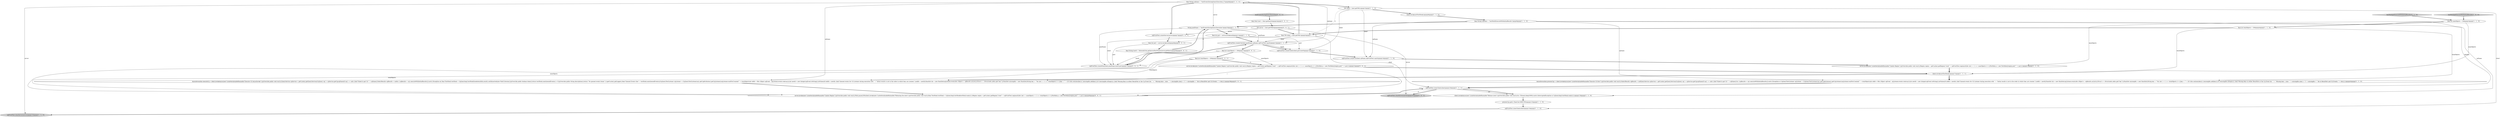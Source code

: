 digraph {
10 [style = filled, label = "final String cqName = \"testMultiExecuteWithInitialResults\"@@@9@@@['1', '1', '0']", fillcolor = white, shape = ellipse image = "AAA0AAABBB1BBB"];
16 [style = filled, label = "final int numObjects = 200@@@3@@@['1', '1', '0']", fillcolor = white, shape = ellipse image = "AAA0AAABBB1BBB"];
17 [style = filled, label = "client.invoke(setTestHook())@@@27@@@['1', '1', '1']", fillcolor = white, shape = ellipse image = "AAA0AAABBB1BBB"];
31 [style = filled, label = "final int numObjects = 200@@@13@@@['0', '0', '1']", fillcolor = white, shape = ellipse image = "AAA0AAABBB3BBB"];
32 [style = filled, label = "final int port = server.invoke(null)@@@8@@@['0', '0', '1']", fillcolor = white, shape = ellipse image = "AAA0AAABBB3BBB"];
27 [style = filled, label = "cqDUnitTest.closeServer(server)@@@105@@@['0', '0', '1']", fillcolor = lightgray, shape = ellipse image = "AAA0AAABBB3BBB"];
9 [style = filled, label = "client.invokeAsync(new CacheSerializableRunnable(\"Release latch\"){@Override public void run2(){try {Thread.sleep(5000)}catch (InterruptedException e) CqQueryImpl.testHook.ready()}})@@@118@@@['1', '1', '0']", fillcolor = white, shape = ellipse image = "AAA0AAABBB1BBB"];
3 [style = filled, label = "processCqs.get(1,TimeUnit.MINUTES)@@@133@@@['1', '1', '0']", fillcolor = white, shape = ellipse image = "AAA0AAABBB1BBB"];
19 [style = filled, label = "client.invoke(setTestHook())@@@8@@@['1', '1', '0']", fillcolor = white, shape = ellipse image = "AAA0AAABBB1BBB"];
33 [style = filled, label = "final Host host = Host.getHost(0)@@@3@@@['0', '0', '1']", fillcolor = white, shape = ellipse image = "AAA0AAABBB3BBB"];
11 [style = filled, label = "AsyncInvocation processCqs = client.invokeAsync(new CacheSerializableRunnable(\"Execute CQ first\"){@Override public void run2(){SelectResults cqResults = nullQueryService cqService = getCache().getQueryService()CqQuery cq1 = cqService.getCq(cqName)if (cq1 == null) {fail(\"Failed to get CQ \" + cqName)}try {cqResults = cq1.executeWithInitialResults()}catch (Exception e) CqQueryTestListener cqListener = (CqQueryTestListener)cq1.getCqAttributes().getCqListener()cqListener.waitForCreated(\"\" + totalObjects)int oldId = 0for (Object cqEvent : cqListener.events.toArray()){int newId = new Integer(cqEvent.toString()).intValue()if (oldId > newId) {fail(\"Queued events for CQ Listener during execution with \" + \"Initial results is not in the order in which they are created.\")}oldId = newId}HashSet ids = new HashSet(cqListener.events)for (Object o : cqResults.asList()){Struct s = (Struct)oids.add(s.get(\"key\"))}HashSet missingIds = new HashSet()String key = \"\"for (int i = 1 i <= totalObjects i++){key = \"\" + iif (!(ids.contains(key))) {missingIds.add(key)}}if (!missingIds.isEmpty()) {fail(\"Missing Keys in either ResultSet or the Cq Event list. \" + \" Missing keys : (size : \" + missingIds.size() + \"(\" + missingIds + \" Ids in ResultSet and CQ Events :\" + ids)}}})@@@45@@@['1', '1', '0']", fillcolor = white, shape = ellipse image = "AAA0AAABBB1BBB"];
7 [style = filled, label = "cqDUnitTest.createCQ(client,poolName,cqName,cqDUnitTest.cqs(0()@@@12@@@['1', '1', '1']", fillcolor = white, shape = ellipse image = "AAA0AAABBB1BBB"];
34 [style = filled, label = "testEventsDuringQueryExecution['0', '0', '1']", fillcolor = lightgray, shape = diamond image = "AAA0AAABBB3BBB"];
0 [style = filled, label = "final int totalObjects = 500@@@4@@@['1', '1', '0']", fillcolor = white, shape = ellipse image = "AAA0AAABBB1BBB"];
4 [style = filled, label = "final VM client = host.getVM(1)@@@5@@@['1', '1', '1']", fillcolor = white, shape = ellipse image = "AAA0AAABBB1BBB"];
28 [style = filled, label = "cqDUnitTest.createServer(server)@@@7@@@['0', '0', '1']", fillcolor = white, shape = ellipse image = "AAA0AAABBB3BBB"];
14 [style = filled, label = "String poolName = \"testEventsDuringQueryExecution\"@@@10@@@['1', '1', '1']", fillcolor = white, shape = ellipse image = "AAA0AAABBB1BBB"];
22 [style = filled, label = "final int totalObjects = 500@@@14@@@['0', '0', '1']", fillcolor = white, shape = ellipse image = "AAA0AAABBB3BBB"];
20 [style = filled, label = "cqDUnitTest.closeServer(server)@@@135@@@['1', '1', '0']", fillcolor = lightgray, shape = ellipse image = "AAA0AAABBB1BBB"];
13 [style = filled, label = "cqDUnitTest.closeClient(client)@@@104@@@['1', '1', '1']", fillcolor = white, shape = ellipse image = "AAA0AAABBB1BBB"];
26 [style = filled, label = "server.invoke(new CacheSerializableRunnable(\"Update Region\"){@Override public void run2(){Wait.pause(200)client.invoke(new CacheSerializableRunnable(\"Releasing the latch\"){@Override public void run2(){final TestHook testHook = CqQueryImpl.testHooktestHook.ready()}})Region region = getCache().getRegion(\"/root/\" + cqDUnitTest.regions(0()for (int i = numObjects + 1 i <= totalObjects i++){Portfolio p = new Portfolio(i)region.put(\"\" + i,p)}}})@@@84@@@['0', '0', '1']", fillcolor = white, shape = ellipse image = "AAA0AAABBB3BBB"];
12 [style = filled, label = "testMultipleExecuteWithInitialResults['1', '0', '0']", fillcolor = lightgray, shape = diamond image = "AAA0AAABBB1BBB"];
6 [style = filled, label = "VM client = host.getVM(1)@@@7@@@['1', '1', '0']", fillcolor = white, shape = ellipse image = "AAA0AAABBB1BBB"];
5 [style = filled, label = "final String cqName = \"testEventsDuringQueryExecution_0\"@@@6@@@['1', '1', '1']", fillcolor = white, shape = ellipse image = "AAA0AAABBB1BBB"];
30 [style = filled, label = "AsyncInvocation executeCq = client.invokeAsync(new CacheSerializableRunnable(\"Execute CQ AsyncInvoke\"){@Override public void run2(){QueryService cqService = getCache().getQueryService()CqQuery cq1 = cqService.getCq(cqName)if (cq1 == null) {fail(\"Failed to get CQ \" + cqName)}SelectResults cqResults = nulltry {cqResults = cq1.executeWithInitialResults()}catch (Exception ex) final TestHook testHook = CqQueryImpl.testHookGeodeAwaitility.await().untilAsserted(new WaitCriterion(){@Override public boolean done(){return testHook.numQueuedEvents() > 0}@Override public String description(){return \"No queued events found.\"}})getCache().getLogger().fine(\"Queued Events Size\" + testHook.numQueuedEvents())CqQueryTestListener cqListener = (CqQueryTestListener)cq1.getCqAttributes().getCqListener()cqListener.waitForCreated(\"\" + totalObjects)int oldId = 0for (Object cqEvent : cqListener.events.toArray()){int newId = new Integer(cqEvent.toString()).intValue()if (oldId > newId) {fail(\"Queued events for CQ Listener during execution with \" + \"Initial results is not in the order in which they are created.\")}oldId = newId}HashSet ids = new HashSet(cqListener.events)for (Object o : cqResults.asList()){Struct s = (Struct)oids.add(s.get(\"key\"))}HashSet missingIds = new HashSet()String key = \"\"for (int i = 1 i <= totalObjects i++){key = \"\" + iif (!(ids.contains(key))) {missingIds.add(key)}}if (!missingIds.isEmpty()) {fail(\"Missing Keys in either ResultSet or the Cq Event list. \" + \" Missing keys : (size : \" + missingIds.size() + \"(\" + missingIds + \" Ids in ResultSet and CQ Events :\" + ids)}}})@@@28@@@['0', '0', '1']", fillcolor = white, shape = ellipse image = "AAA0AAABBB3BBB"];
8 [style = filled, label = "server.invoke(new CacheSerializableRunnable(\"Update Region\"){@Override public void run2(){Region region = getCache().getRegion(\"/root/\" + cqDUnitTest.regions(0()for (int i = 1 i <= numObjects i++){Portfolio p = new Portfolio(i)region.put(\"\" + i,p)}}})@@@15@@@['1', '1', '0']", fillcolor = white, shape = ellipse image = "AAA0AAABBB1BBB"];
21 [style = filled, label = "testMultipleExecuteWithInitialResults['0', '1', '0']", fillcolor = lightgray, shape = diamond image = "AAA0AAABBB2BBB"];
2 [style = filled, label = "cqDUnitTest.createClient(client,port,host0)@@@13@@@['1', '1', '0']", fillcolor = white, shape = ellipse image = "AAA0AAABBB1BBB"];
24 [style = filled, label = "VM server = host.getVM(0)@@@4@@@['0', '0', '1']", fillcolor = white, shape = ellipse image = "AAA0AAABBB3BBB"];
18 [style = filled, label = "cqDUnitTest.closeClient(client)@@@134@@@['1', '1', '0']", fillcolor = white, shape = ellipse image = "AAA0AAABBB1BBB"];
1 [style = filled, label = "final int port = server.invoke(null)@@@11@@@['1', '1', '0']", fillcolor = white, shape = ellipse image = "AAA0AAABBB1BBB"];
15 [style = filled, label = "cqDUnitTest.createCQ(client,cqName,cqDUnitTest.cqs(0()@@@14@@@['1', '1', '0']", fillcolor = white, shape = ellipse image = "AAA0AAABBB1BBB"];
29 [style = filled, label = "cqDUnitTest.createPool(client,poolName,host0,port)@@@11@@@['0', '0', '1']", fillcolor = white, shape = ellipse image = "AAA0AAABBB3BBB"];
25 [style = filled, label = "final String host0 = NetworkUtils.getServerHostName(server.getHost())@@@9@@@['0', '0', '1']", fillcolor = white, shape = ellipse image = "AAA0AAABBB3BBB"];
23 [style = filled, label = "server.invoke(new CacheSerializableRunnable(\"Update Region\"){@Override public void run2(){Region region = getCache().getRegion(\"/root/\" + cqDUnitTest.regions(0()for (int i = 1 i <= numObjects i++){Portfolio p = new Portfolio(i)region.put(\"\" + i,p)}}})@@@15@@@['0', '0', '1']", fillcolor = white, shape = ellipse image = "AAA0AAABBB3BBB"];
16->17 [style = solid, label="numObjects"];
1->2 [style = solid, label="port"];
13->26 [style = dashed, label="0"];
30->26 [style = bold, label=""];
19->10 [style = bold, label=""];
0->4 [style = bold, label=""];
18->20 [style = bold, label=""];
13->9 [style = solid, label="err"];
22->30 [style = solid, label="totalObjects"];
1->32 [style = dashed, label="0"];
26->13 [style = bold, label=""];
31->23 [style = solid, label="numObjects"];
23->30 [style = solid, label="i"];
22->26 [style = solid, label="totalObjects"];
21->16 [style = bold, label=""];
4->5 [style = bold, label=""];
24->4 [style = bold, label=""];
9->3 [style = bold, label=""];
28->32 [style = bold, label=""];
10->15 [style = solid, label="cqName"];
16->0 [style = bold, label=""];
25->14 [style = bold, label=""];
10->9 [style = solid, label="cqName"];
31->22 [style = bold, label=""];
24->27 [style = solid, label="server"];
34->33 [style = bold, label=""];
5->7 [style = solid, label="cqName"];
6->15 [style = solid, label="client"];
32->29 [style = solid, label="port"];
6->19 [style = bold, label=""];
8->17 [style = bold, label=""];
3->18 [style = bold, label=""];
10->13 [style = solid, label="cqName"];
23->26 [style = solid, label="i"];
6->4 [style = dashed, label="0"];
14->7 [style = solid, label="poolName"];
12->16 [style = bold, label=""];
14->1 [style = bold, label=""];
0->17 [style = solid, label="totalObjects"];
14->29 [style = bold, label=""];
5->30 [style = solid, label="cqName"];
6->2 [style = solid, label="client"];
5->20 [style = solid, label="server"];
13->27 [style = bold, label=""];
7->2 [style = solid, label="host0"];
32->25 [style = bold, label=""];
7->31 [style = bold, label=""];
4->13 [style = solid, label="client"];
25->29 [style = solid, label="host0"];
15->29 [style = dashed, label="0"];
11->13 [style = bold, label=""];
6->18 [style = solid, label="client"];
17->11 [style = bold, label=""];
29->7 [style = bold, label=""];
14->29 [style = solid, label="poolName"];
16->8 [style = solid, label="numObjects"];
5->14 [style = solid, label="server"];
13->9 [style = bold, label=""];
22->23 [style = bold, label=""];
1->7 [style = bold, label=""];
5->28 [style = bold, label=""];
10->11 [style = solid, label="cqName"];
8->17 [style = solid, label="i"];
24->28 [style = solid, label="server"];
33->24 [style = bold, label=""];
23->17 [style = bold, label=""];
15->8 [style = bold, label=""];
17->30 [style = bold, label=""];
4->29 [style = solid, label="client"];
4->7 [style = solid, label="client"];
10->14 [style = bold, label=""];
2->15 [style = bold, label=""];
0->11 [style = solid, label="totalObjects"];
5->6 [style = bold, label=""];
17->11 [style = solid, label="i"];
31->26 [style = solid, label="numObjects"];
7->2 [style = bold, label=""];
}
